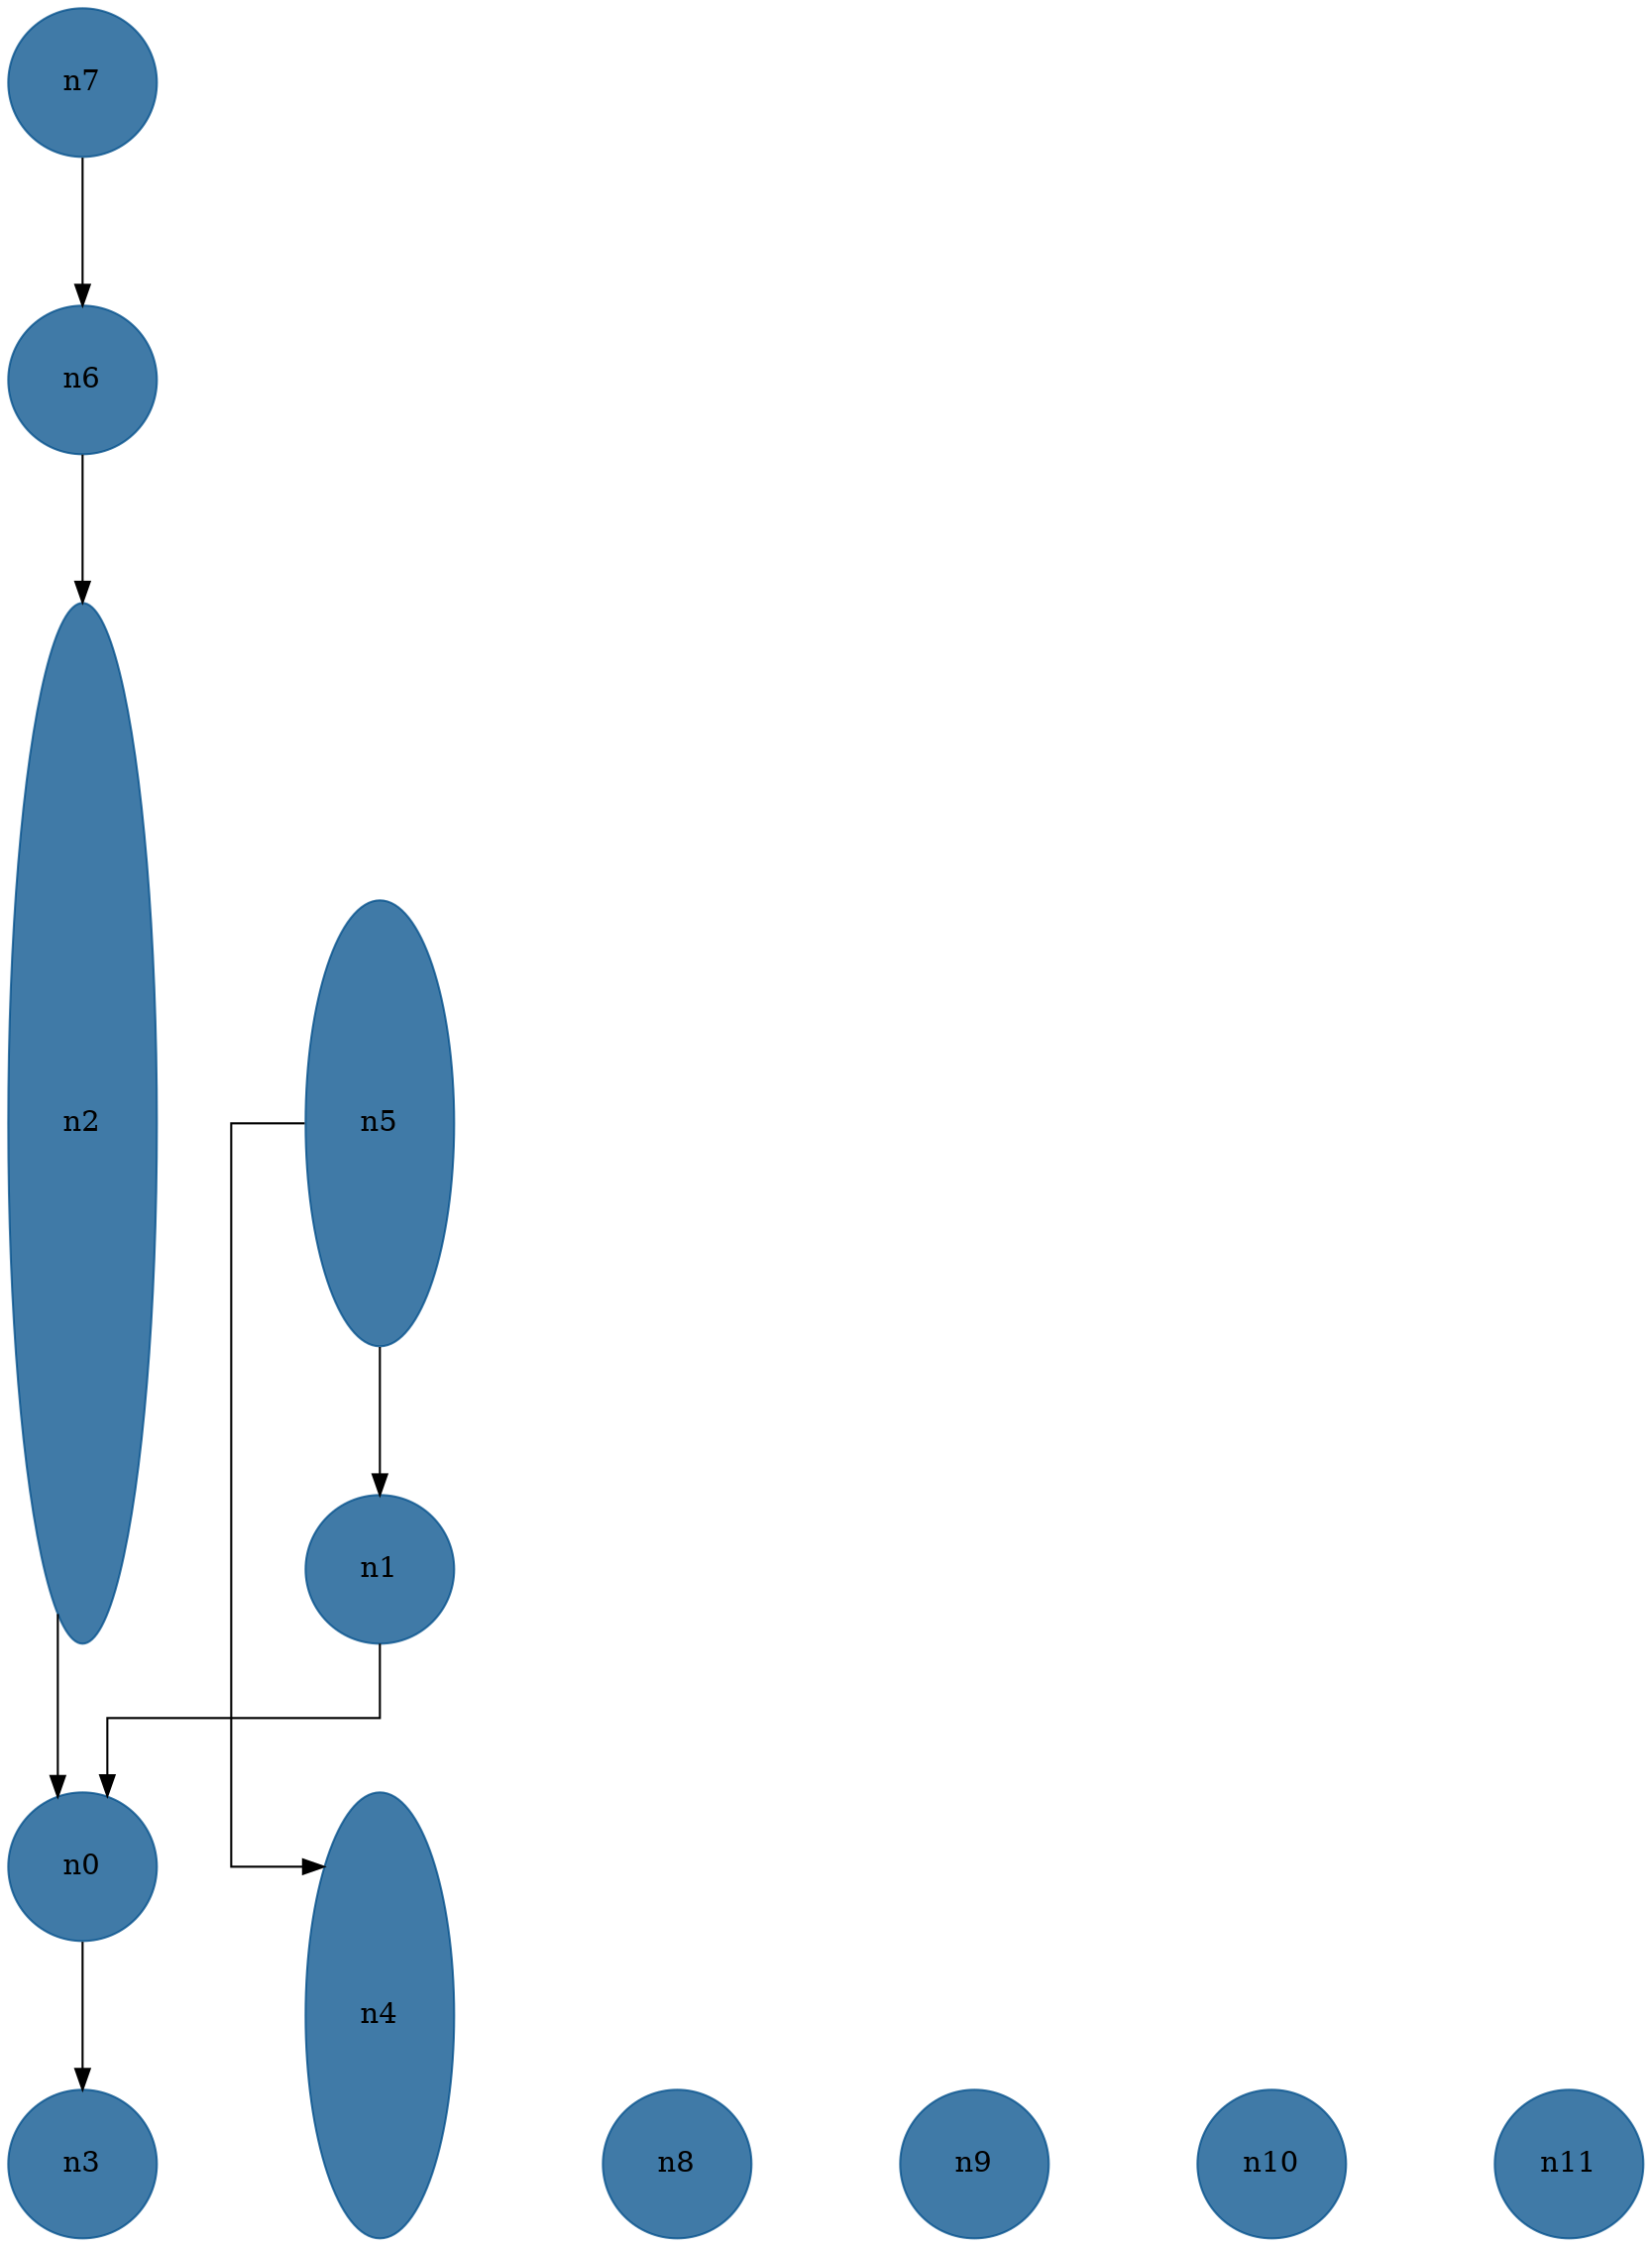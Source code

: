 //do not use DOT to generate pdf use NEATO or FDP
digraph{
layout="neato";
splines="ortho";
n7[shape="ellipse", style="filled", color="#004E8ABF", pos="0,16!", height="1", width="1"];
n7 -> n6;
n6[shape="ellipse", style="filled", color="#004E8ABF", pos="0,14!", height="1", width="1"];
n6 -> n2;
n2[shape="ellipse", style="filled", color="#004E8ABF", pos="0,9!", height="7", width="1"];
n2 -> n0;
n5[shape="ellipse", style="filled", color="#004E8ABF", pos="2,9!", height="3", width="1"];
n5 -> n1;
n5 -> n4;
n1[shape="ellipse", style="filled", color="#004E8ABF", pos="2,6!", height="1", width="1"];
n1 -> n0;
n0[shape="ellipse", style="filled", color="#004E8ABF", pos="0,4!", height="1", width="1"];
n0 -> n3;
n4[shape="ellipse", style="filled", color="#004E8ABF", pos="2,3!", height="3", width="1"];
n3[shape="ellipse", style="filled", color="#004E8ABF", pos="0,2!", height="1", width="1"];
n8[shape="ellipse", style="filled", color="#004E8ABF", pos="4,2!", height="1", width="1"];
n9[shape="ellipse", style="filled", color="#004E8ABF", pos="6,2!", height="1", width="1"];
n10[shape="ellipse", style="filled", color="#004E8ABF", pos="8,2!", height="1", width="1"];
n11[shape="ellipse", style="filled", color="#004E8ABF", pos="10,2!", height="1", width="1"];
}
